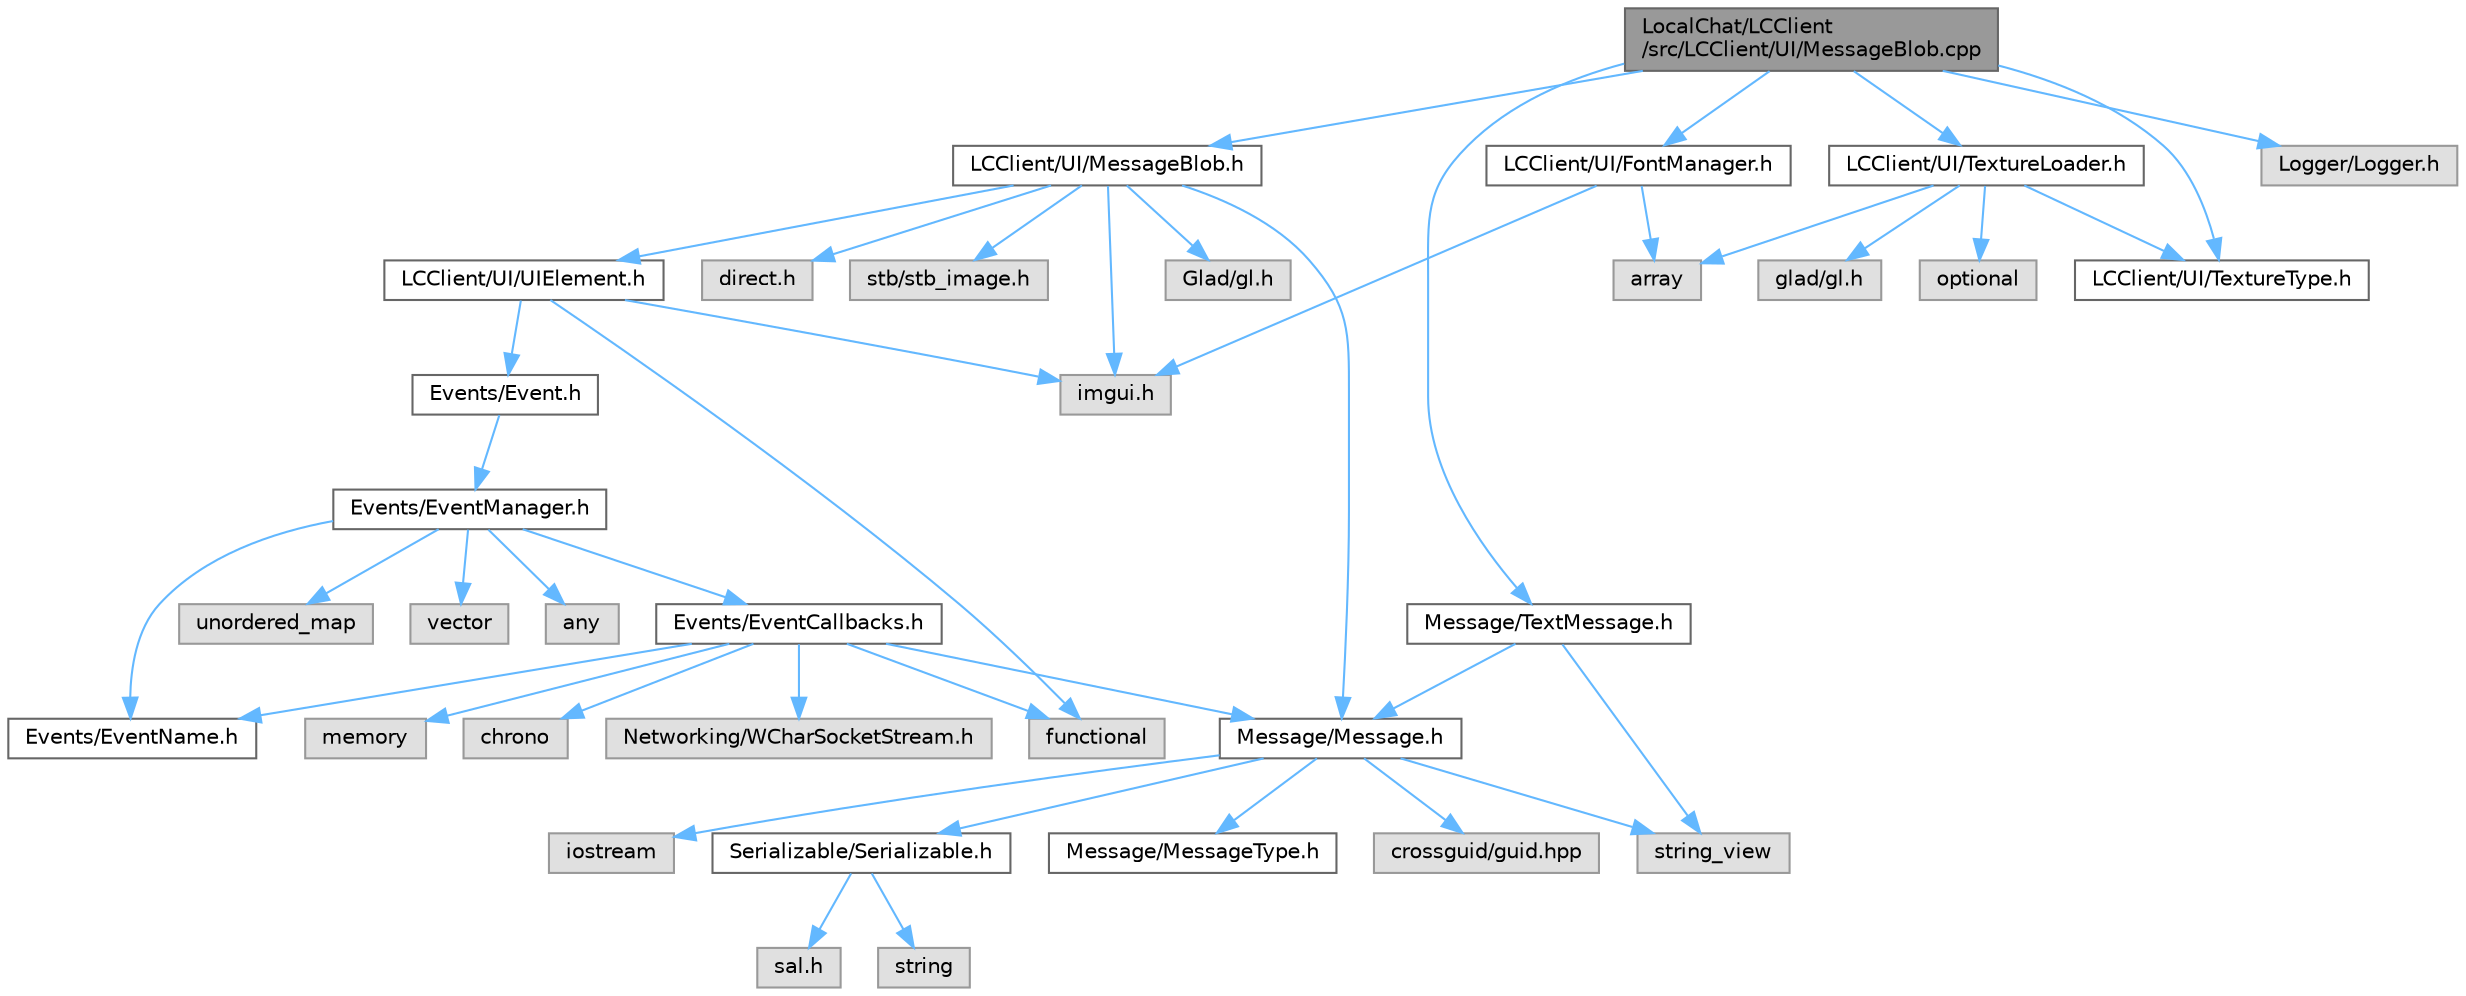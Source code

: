 digraph "LocalChat/LCClient/src/LCClient/UI/MessageBlob.cpp"
{
 // LATEX_PDF_SIZE
  bgcolor="transparent";
  edge [fontname=Helvetica,fontsize=10,labelfontname=Helvetica,labelfontsize=10];
  node [fontname=Helvetica,fontsize=10,shape=box,height=0.2,width=0.4];
  Node1 [label="LocalChat/LCClient\l/src/LCClient/UI/MessageBlob.cpp",height=0.2,width=0.4,color="gray40", fillcolor="grey60", style="filled", fontcolor="black",tooltip=" "];
  Node1 -> Node2 [color="steelblue1",style="solid"];
  Node2 [label="LCClient/UI/MessageBlob.h",height=0.2,width=0.4,color="grey40", fillcolor="white", style="filled",URL="$_message_blob_8h.html",tooltip=" "];
  Node2 -> Node3 [color="steelblue1",style="solid"];
  Node3 [label="imgui.h",height=0.2,width=0.4,color="grey60", fillcolor="#E0E0E0", style="filled",tooltip=" "];
  Node2 -> Node4 [color="steelblue1",style="solid"];
  Node4 [label="Glad/gl.h",height=0.2,width=0.4,color="grey60", fillcolor="#E0E0E0", style="filled",tooltip=" "];
  Node2 -> Node5 [color="steelblue1",style="solid"];
  Node5 [label="direct.h",height=0.2,width=0.4,color="grey60", fillcolor="#E0E0E0", style="filled",tooltip=" "];
  Node2 -> Node6 [color="steelblue1",style="solid"];
  Node6 [label="stb/stb_image.h",height=0.2,width=0.4,color="grey60", fillcolor="#E0E0E0", style="filled",tooltip=" "];
  Node2 -> Node7 [color="steelblue1",style="solid"];
  Node7 [label="LCClient/UI/UIElement.h",height=0.2,width=0.4,color="grey40", fillcolor="white", style="filled",URL="$_u_i_element_8h.html",tooltip=" "];
  Node7 -> Node3 [color="steelblue1",style="solid"];
  Node7 -> Node8 [color="steelblue1",style="solid"];
  Node8 [label="Events/Event.h",height=0.2,width=0.4,color="grey40", fillcolor="white", style="filled",URL="$_event_8h.html",tooltip=" "];
  Node8 -> Node9 [color="steelblue1",style="solid"];
  Node9 [label="Events/EventManager.h",height=0.2,width=0.4,color="grey40", fillcolor="white", style="filled",URL="$_event_manager_8h.html",tooltip=" "];
  Node9 -> Node10 [color="steelblue1",style="solid"];
  Node10 [label="Events/EventName.h",height=0.2,width=0.4,color="grey40", fillcolor="white", style="filled",URL="$_event_name_8h.html",tooltip=" "];
  Node9 -> Node11 [color="steelblue1",style="solid"];
  Node11 [label="Events/EventCallbacks.h",height=0.2,width=0.4,color="grey40", fillcolor="white", style="filled",URL="$_event_callbacks_8h.html",tooltip=" "];
  Node11 -> Node12 [color="steelblue1",style="solid"];
  Node12 [label="Message/Message.h",height=0.2,width=0.4,color="grey40", fillcolor="white", style="filled",URL="$_message_8h.html",tooltip=" "];
  Node12 -> Node13 [color="steelblue1",style="solid"];
  Node13 [label="Serializable/Serializable.h",height=0.2,width=0.4,color="grey40", fillcolor="white", style="filled",URL="$_serializable_8h.html",tooltip=" "];
  Node13 -> Node14 [color="steelblue1",style="solid"];
  Node14 [label="sal.h",height=0.2,width=0.4,color="grey60", fillcolor="#E0E0E0", style="filled",tooltip=" "];
  Node13 -> Node15 [color="steelblue1",style="solid"];
  Node15 [label="string",height=0.2,width=0.4,color="grey60", fillcolor="#E0E0E0", style="filled",tooltip=" "];
  Node12 -> Node16 [color="steelblue1",style="solid"];
  Node16 [label="Message/MessageType.h",height=0.2,width=0.4,color="grey40", fillcolor="white", style="filled",URL="$_message_type_8h.html",tooltip=" "];
  Node12 -> Node17 [color="steelblue1",style="solid"];
  Node17 [label="crossguid/guid.hpp",height=0.2,width=0.4,color="grey60", fillcolor="#E0E0E0", style="filled",tooltip=" "];
  Node12 -> Node18 [color="steelblue1",style="solid"];
  Node18 [label="iostream",height=0.2,width=0.4,color="grey60", fillcolor="#E0E0E0", style="filled",tooltip=" "];
  Node12 -> Node19 [color="steelblue1",style="solid"];
  Node19 [label="string_view",height=0.2,width=0.4,color="grey60", fillcolor="#E0E0E0", style="filled",tooltip=" "];
  Node11 -> Node10 [color="steelblue1",style="solid"];
  Node11 -> Node20 [color="steelblue1",style="solid"];
  Node20 [label="Networking/WCharSocketStream.h",height=0.2,width=0.4,color="grey60", fillcolor="#E0E0E0", style="filled",tooltip=" "];
  Node11 -> Node21 [color="steelblue1",style="solid"];
  Node21 [label="functional",height=0.2,width=0.4,color="grey60", fillcolor="#E0E0E0", style="filled",tooltip=" "];
  Node11 -> Node22 [color="steelblue1",style="solid"];
  Node22 [label="memory",height=0.2,width=0.4,color="grey60", fillcolor="#E0E0E0", style="filled",tooltip=" "];
  Node11 -> Node23 [color="steelblue1",style="solid"];
  Node23 [label="chrono",height=0.2,width=0.4,color="grey60", fillcolor="#E0E0E0", style="filled",tooltip=" "];
  Node9 -> Node24 [color="steelblue1",style="solid"];
  Node24 [label="unordered_map",height=0.2,width=0.4,color="grey60", fillcolor="#E0E0E0", style="filled",tooltip=" "];
  Node9 -> Node25 [color="steelblue1",style="solid"];
  Node25 [label="vector",height=0.2,width=0.4,color="grey60", fillcolor="#E0E0E0", style="filled",tooltip=" "];
  Node9 -> Node26 [color="steelblue1",style="solid"];
  Node26 [label="any",height=0.2,width=0.4,color="grey60", fillcolor="#E0E0E0", style="filled",tooltip=" "];
  Node7 -> Node21 [color="steelblue1",style="solid"];
  Node2 -> Node12 [color="steelblue1",style="solid"];
  Node1 -> Node27 [color="steelblue1",style="solid"];
  Node27 [label="LCClient/UI/TextureLoader.h",height=0.2,width=0.4,color="grey40", fillcolor="white", style="filled",URL="$_texture_loader_8h.html",tooltip=" "];
  Node27 -> Node28 [color="steelblue1",style="solid"];
  Node28 [label="glad/gl.h",height=0.2,width=0.4,color="grey60", fillcolor="#E0E0E0", style="filled",tooltip=" "];
  Node27 -> Node29 [color="steelblue1",style="solid"];
  Node29 [label="LCClient/UI/TextureType.h",height=0.2,width=0.4,color="grey40", fillcolor="white", style="filled",URL="$_texture_type_8h.html",tooltip=" "];
  Node27 -> Node30 [color="steelblue1",style="solid"];
  Node30 [label="array",height=0.2,width=0.4,color="grey60", fillcolor="#E0E0E0", style="filled",tooltip=" "];
  Node27 -> Node31 [color="steelblue1",style="solid"];
  Node31 [label="optional",height=0.2,width=0.4,color="grey60", fillcolor="#E0E0E0", style="filled",tooltip=" "];
  Node1 -> Node29 [color="steelblue1",style="solid"];
  Node1 -> Node32 [color="steelblue1",style="solid"];
  Node32 [label="LCClient/UI/FontManager.h",height=0.2,width=0.4,color="grey40", fillcolor="white", style="filled",URL="$_font_manager_8h.html",tooltip=" "];
  Node32 -> Node3 [color="steelblue1",style="solid"];
  Node32 -> Node30 [color="steelblue1",style="solid"];
  Node1 -> Node33 [color="steelblue1",style="solid"];
  Node33 [label="Message/TextMessage.h",height=0.2,width=0.4,color="grey40", fillcolor="white", style="filled",URL="$_text_message_8h.html",tooltip=" "];
  Node33 -> Node12 [color="steelblue1",style="solid"];
  Node33 -> Node19 [color="steelblue1",style="solid"];
  Node1 -> Node34 [color="steelblue1",style="solid"];
  Node34 [label="Logger/Logger.h",height=0.2,width=0.4,color="grey60", fillcolor="#E0E0E0", style="filled",tooltip=" "];
}
